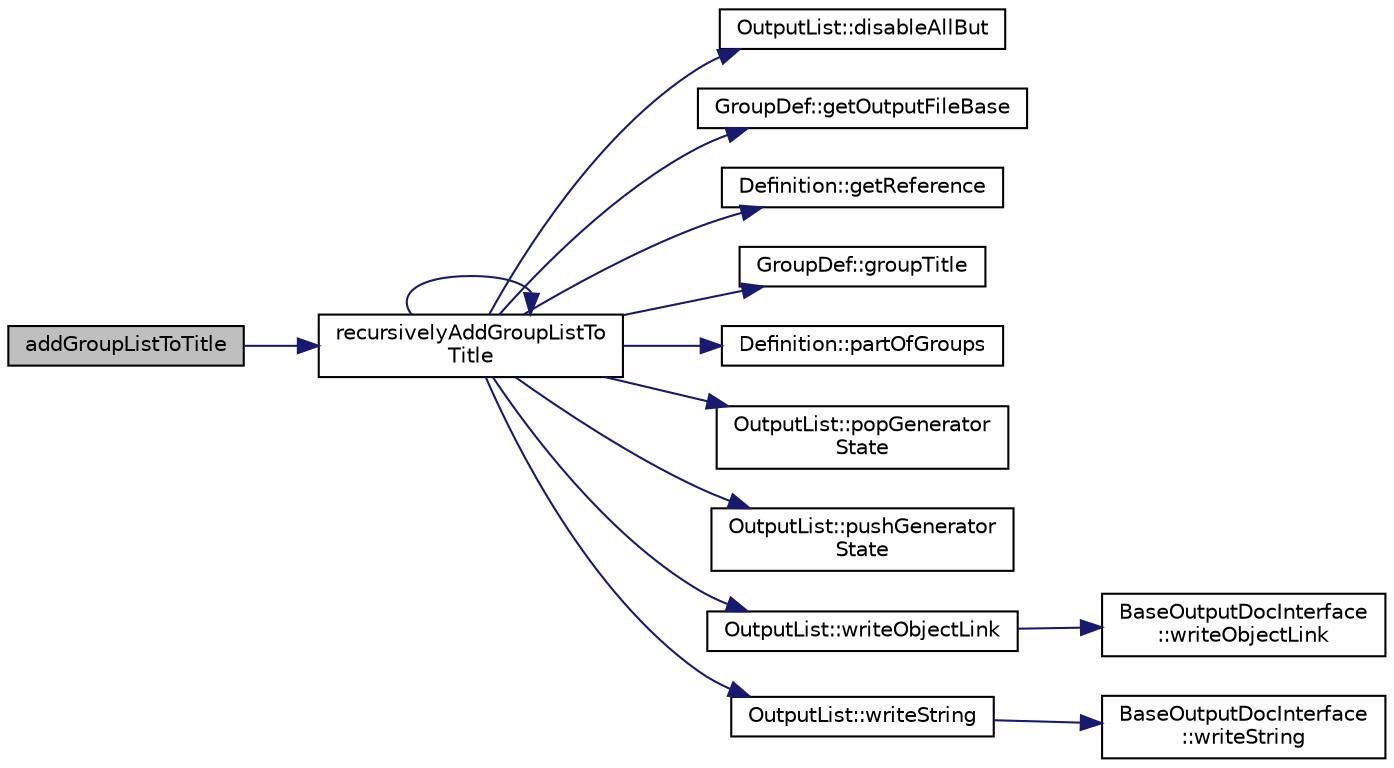 digraph "addGroupListToTitle"
{
 // LATEX_PDF_SIZE
  edge [fontname="Helvetica",fontsize="10",labelfontname="Helvetica",labelfontsize="10"];
  node [fontname="Helvetica",fontsize="10",shape=record];
  rankdir="LR";
  Node1 [label="addGroupListToTitle",height=0.2,width=0.4,color="black", fillcolor="grey75", style="filled", fontcolor="black",tooltip=" "];
  Node1 -> Node2 [color="midnightblue",fontsize="10",style="solid",fontname="Helvetica"];
  Node2 [label="recursivelyAddGroupListTo\lTitle",height=0.2,width=0.4,color="black", fillcolor="white", style="filled",URL="$util_8cpp.html#a2ea5702871b208636e8c428ac04f3ef1",tooltip=" "];
  Node2 -> Node3 [color="midnightblue",fontsize="10",style="solid",fontname="Helvetica"];
  Node3 [label="OutputList::disableAllBut",height=0.2,width=0.4,color="black", fillcolor="white", style="filled",URL="$classOutputList.html#a73f9be626eea01f1ccd1b446dcf2c003",tooltip=" "];
  Node2 -> Node4 [color="midnightblue",fontsize="10",style="solid",fontname="Helvetica"];
  Node4 [label="GroupDef::getOutputFileBase",height=0.2,width=0.4,color="black", fillcolor="white", style="filled",URL="$classGroupDef.html#a3115ed4515dd434a3471cfae8a92d432",tooltip=" "];
  Node2 -> Node5 [color="midnightblue",fontsize="10",style="solid",fontname="Helvetica"];
  Node5 [label="Definition::getReference",height=0.2,width=0.4,color="black", fillcolor="white", style="filled",URL="$classDefinition.html#aab5f8631606d43a73f371833eb6425ee",tooltip=" "];
  Node2 -> Node6 [color="midnightblue",fontsize="10",style="solid",fontname="Helvetica"];
  Node6 [label="GroupDef::groupTitle",height=0.2,width=0.4,color="black", fillcolor="white", style="filled",URL="$classGroupDef.html#a2caedefd187d92eb8c4afe01d403456e",tooltip=" "];
  Node2 -> Node7 [color="midnightblue",fontsize="10",style="solid",fontname="Helvetica"];
  Node7 [label="Definition::partOfGroups",height=0.2,width=0.4,color="black", fillcolor="white", style="filled",URL="$classDefinition.html#ab91d34cb9d5a993d3cae3356bc97232e",tooltip=" "];
  Node2 -> Node8 [color="midnightblue",fontsize="10",style="solid",fontname="Helvetica"];
  Node8 [label="OutputList::popGenerator\lState",height=0.2,width=0.4,color="black", fillcolor="white", style="filled",URL="$classOutputList.html#a94eb1af2ea07425ef1faa539d24adcf8",tooltip=" "];
  Node2 -> Node9 [color="midnightblue",fontsize="10",style="solid",fontname="Helvetica"];
  Node9 [label="OutputList::pushGenerator\lState",height=0.2,width=0.4,color="black", fillcolor="white", style="filled",URL="$classOutputList.html#a885957a64f7d87aefb663c4ec903188f",tooltip=" "];
  Node2 -> Node2 [color="midnightblue",fontsize="10",style="solid",fontname="Helvetica"];
  Node2 -> Node10 [color="midnightblue",fontsize="10",style="solid",fontname="Helvetica"];
  Node10 [label="OutputList::writeObjectLink",height=0.2,width=0.4,color="black", fillcolor="white", style="filled",URL="$classOutputList.html#a411807a84d5f9e2fb716a0f66bde56b6",tooltip=" "];
  Node10 -> Node11 [color="midnightblue",fontsize="10",style="solid",fontname="Helvetica"];
  Node11 [label="BaseOutputDocInterface\l::writeObjectLink",height=0.2,width=0.4,color="black", fillcolor="white", style="filled",URL="$classBaseOutputDocInterface.html#a53257bf6d93156b0b5763f0b7cee34d8",tooltip=" "];
  Node2 -> Node12 [color="midnightblue",fontsize="10",style="solid",fontname="Helvetica"];
  Node12 [label="OutputList::writeString",height=0.2,width=0.4,color="black", fillcolor="white", style="filled",URL="$classOutputList.html#a07cac8a8981da35314f77d8f3edb7f76",tooltip=" "];
  Node12 -> Node13 [color="midnightblue",fontsize="10",style="solid",fontname="Helvetica"];
  Node13 [label="BaseOutputDocInterface\l::writeString",height=0.2,width=0.4,color="black", fillcolor="white", style="filled",URL="$classBaseOutputDocInterface.html#a1b8c0b05080d0e73bc10a0dfaeb03320",tooltip=" "];
}
